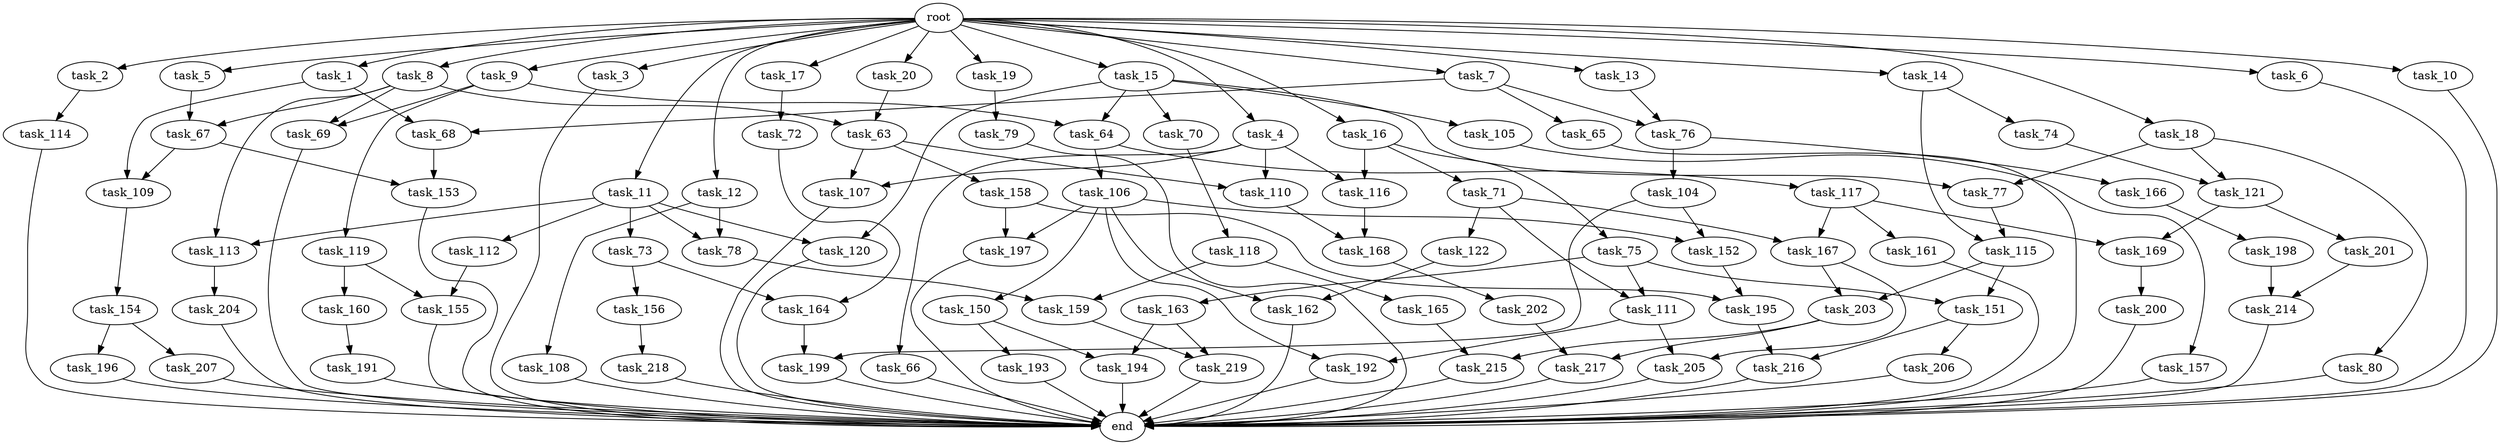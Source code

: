 digraph G {
  task_67 [size="68719476736.000000"];
  task_193 [size="54975581388.800003"];
  task_12 [size="102.400000"];
  task_201 [size="21474836480.000000"];
  task_5 [size="102.400000"];
  task_217 [size="58411555225.600006"];
  task_63 [size="83322365542.400009"];
  task_196 [size="54975581388.800003"];
  task_164 [size="58411555225.600006"];
  task_203 [size="49821620633.600006"];
  task_17 [size="102.400000"];
  task_2 [size="102.400000"];
  task_121 [size="21474836480.000000"];
  task_216 [size="140874927308.800018"];
  task_168 [size="11166914969.600000"];
  task_161 [size="3435973836.800000"];
  task_166 [size="54975581388.800003"];
  task_169 [size="24910810316.800003"];
  task_207 [size="54975581388.800003"];
  task_79 [size="85899345920.000000"];
  task_198 [size="21474836480.000000"];
  task_77 [size="62706522521.600006"];
  task_163 [size="13743895347.200001"];
  task_11 [size="102.400000"];
  task_150 [size="7730941132.800000"];
  task_167 [size="24910810316.800003"];
  task_165 [size="30923764531.200001"];
  task_154 [size="21474836480.000000"];
  task_191 [size="42090679500.800003"];
  task_64 [size="140874927308.800018"];
  task_156 [size="54975581388.800003"];
  task_104 [size="54975581388.800003"];
  root [size="0.000000"];
  task_72 [size="69578470195.199997"];
  task_69 [size="99643241267.200012"];
  task_119 [size="85899345920.000000"];
  task_74 [size="7730941132.800000"];
  task_152 [size="15461882265.600000"];
  task_114 [size="42090679500.800003"];
  task_8 [size="102.400000"];
  task_155 [size="62706522521.600006"];
  task_18 [size="102.400000"];
  task_215 [size="6871947673.600000"];
  task_109 [size="42949672960.000000"];
  task_122 [size="21474836480.000000"];
  task_194 [size="124554051584.000000"];
  task_105 [size="54975581388.800003"];
  task_106 [size="54975581388.800003"];
  task_66 [size="69578470195.199997"];
  task_206 [size="85899345920.000000"];
  task_78 [size="62706522521.600006"];
  task_214 [size="6871947673.600000"];
  task_116 [size="77309411328.000000"];
  task_199 [size="21474836480.000000"];
  task_1 [size="102.400000"];
  task_3 [size="102.400000"];
  task_200 [size="13743895347.200001"];
  task_157 [size="85899345920.000000"];
  task_75 [size="7730941132.800000"];
  task_9 [size="102.400000"];
  task_4 [size="102.400000"];
  end [size="0.000000"];
  task_111 [size="35218731827.200005"];
  task_202 [size="7730941132.800000"];
  task_117 [size="54975581388.800003"];
  task_16 [size="102.400000"];
  task_68 [size="24910810316.800003"];
  task_158 [size="3435973836.800000"];
  task_19 [size="102.400000"];
  task_159 [size="116823110451.200012"];
  task_20 [size="102.400000"];
  task_6 [size="102.400000"];
  task_160 [size="54975581388.800003"];
  task_192 [size="77309411328.000000"];
  task_112 [size="54975581388.800003"];
  task_65 [size="3435973836.800000"];
  task_115 [size="62706522521.600006"];
  task_7 [size="102.400000"];
  task_118 [size="69578470195.199997"];
  task_80 [size="7730941132.800000"];
  task_204 [size="13743895347.200001"];
  task_73 [size="54975581388.800003"];
  task_162 [size="62706522521.600006"];
  task_13 [size="102.400000"];
  task_15 [size="102.400000"];
  task_120 [size="109951162777.600006"];
  task_113 [size="68719476736.000000"];
  task_151 [size="55834574848.000000"];
  task_76 [size="45526653337.600006"];
  task_70 [size="54975581388.800003"];
  task_197 [size="77309411328.000000"];
  task_218 [size="30923764531.200001"];
  task_219 [size="124554051584.000000"];
  task_71 [size="7730941132.800000"];
  task_10 [size="102.400000"];
  task_14 [size="102.400000"];
  task_110 [size="73014444032.000000"];
  task_205 [size="77309411328.000000"];
  task_108 [size="7730941132.800000"];
  task_195 [size="77309411328.000000"];
  task_153 [size="91053306675.200012"];
  task_107 [size="73014444032.000000"];

  task_67 -> task_109 [size="209715200.000000"];
  task_67 -> task_153 [size="209715200.000000"];
  task_193 -> end [size="1.000000"];
  task_12 -> task_108 [size="75497472.000000"];
  task_12 -> task_78 [size="75497472.000000"];
  task_201 -> task_214 [size="33554432.000000"];
  task_5 -> task_67 [size="536870912.000000"];
  task_217 -> end [size="1.000000"];
  task_63 -> task_110 [size="33554432.000000"];
  task_63 -> task_107 [size="33554432.000000"];
  task_63 -> task_158 [size="33554432.000000"];
  task_196 -> end [size="1.000000"];
  task_164 -> task_199 [size="134217728.000000"];
  task_203 -> task_215 [size="33554432.000000"];
  task_203 -> task_217 [size="33554432.000000"];
  task_17 -> task_72 [size="679477248.000000"];
  task_2 -> task_114 [size="411041792.000000"];
  task_121 -> task_169 [size="209715200.000000"];
  task_121 -> task_201 [size="209715200.000000"];
  task_216 -> end [size="1.000000"];
  task_168 -> task_202 [size="75497472.000000"];
  task_161 -> end [size="1.000000"];
  task_166 -> task_198 [size="209715200.000000"];
  task_169 -> task_200 [size="134217728.000000"];
  task_207 -> end [size="1.000000"];
  task_79 -> end [size="1.000000"];
  task_198 -> task_214 [size="33554432.000000"];
  task_77 -> task_115 [size="536870912.000000"];
  task_163 -> task_219 [size="679477248.000000"];
  task_163 -> task_194 [size="679477248.000000"];
  task_11 -> task_112 [size="536870912.000000"];
  task_11 -> task_120 [size="536870912.000000"];
  task_11 -> task_78 [size="536870912.000000"];
  task_11 -> task_73 [size="536870912.000000"];
  task_11 -> task_113 [size="536870912.000000"];
  task_150 -> task_193 [size="536870912.000000"];
  task_150 -> task_194 [size="536870912.000000"];
  task_167 -> task_205 [size="75497472.000000"];
  task_167 -> task_203 [size="75497472.000000"];
  task_165 -> task_215 [size="33554432.000000"];
  task_154 -> task_196 [size="536870912.000000"];
  task_154 -> task_207 [size="536870912.000000"];
  task_191 -> end [size="1.000000"];
  task_64 -> task_106 [size="536870912.000000"];
  task_64 -> task_117 [size="536870912.000000"];
  task_156 -> task_218 [size="301989888.000000"];
  task_104 -> task_152 [size="75497472.000000"];
  task_104 -> task_199 [size="75497472.000000"];
  root -> task_7 [size="1.000000"];
  root -> task_8 [size="1.000000"];
  root -> task_20 [size="1.000000"];
  root -> task_12 [size="1.000000"];
  root -> task_18 [size="1.000000"];
  root -> task_1 [size="1.000000"];
  root -> task_3 [size="1.000000"];
  root -> task_16 [size="1.000000"];
  root -> task_19 [size="1.000000"];
  root -> task_5 [size="1.000000"];
  root -> task_10 [size="1.000000"];
  root -> task_6 [size="1.000000"];
  root -> task_17 [size="1.000000"];
  root -> task_9 [size="1.000000"];
  root -> task_11 [size="1.000000"];
  root -> task_4 [size="1.000000"];
  root -> task_13 [size="1.000000"];
  root -> task_2 [size="1.000000"];
  root -> task_14 [size="1.000000"];
  root -> task_15 [size="1.000000"];
  task_72 -> task_164 [size="33554432.000000"];
  task_69 -> end [size="1.000000"];
  task_119 -> task_160 [size="536870912.000000"];
  task_119 -> task_155 [size="536870912.000000"];
  task_74 -> task_121 [size="134217728.000000"];
  task_152 -> task_195 [size="75497472.000000"];
  task_114 -> end [size="1.000000"];
  task_8 -> task_67 [size="134217728.000000"];
  task_8 -> task_63 [size="134217728.000000"];
  task_8 -> task_69 [size="134217728.000000"];
  task_8 -> task_113 [size="134217728.000000"];
  task_155 -> end [size="1.000000"];
  task_18 -> task_121 [size="75497472.000000"];
  task_18 -> task_77 [size="75497472.000000"];
  task_18 -> task_80 [size="75497472.000000"];
  task_215 -> end [size="1.000000"];
  task_109 -> task_154 [size="209715200.000000"];
  task_122 -> task_162 [size="536870912.000000"];
  task_194 -> end [size="1.000000"];
  task_105 -> task_157 [size="838860800.000000"];
  task_106 -> task_162 [size="75497472.000000"];
  task_106 -> task_152 [size="75497472.000000"];
  task_106 -> task_150 [size="75497472.000000"];
  task_106 -> task_192 [size="75497472.000000"];
  task_106 -> task_197 [size="75497472.000000"];
  task_66 -> end [size="1.000000"];
  task_206 -> end [size="1.000000"];
  task_78 -> task_159 [size="838860800.000000"];
  task_214 -> end [size="1.000000"];
  task_116 -> task_168 [size="33554432.000000"];
  task_199 -> end [size="1.000000"];
  task_1 -> task_109 [size="209715200.000000"];
  task_1 -> task_68 [size="209715200.000000"];
  task_3 -> end [size="1.000000"];
  task_200 -> end [size="1.000000"];
  task_157 -> end [size="1.000000"];
  task_75 -> task_111 [size="134217728.000000"];
  task_75 -> task_163 [size="134217728.000000"];
  task_75 -> task_151 [size="134217728.000000"];
  task_9 -> task_64 [size="838860800.000000"];
  task_9 -> task_69 [size="838860800.000000"];
  task_9 -> task_119 [size="838860800.000000"];
  task_4 -> task_110 [size="679477248.000000"];
  task_4 -> task_116 [size="679477248.000000"];
  task_4 -> task_66 [size="679477248.000000"];
  task_4 -> task_107 [size="679477248.000000"];
  task_111 -> task_205 [size="679477248.000000"];
  task_111 -> task_192 [size="679477248.000000"];
  task_202 -> task_217 [size="536870912.000000"];
  task_117 -> task_169 [size="33554432.000000"];
  task_117 -> task_167 [size="33554432.000000"];
  task_117 -> task_161 [size="33554432.000000"];
  task_16 -> task_116 [size="75497472.000000"];
  task_16 -> task_75 [size="75497472.000000"];
  task_16 -> task_71 [size="75497472.000000"];
  task_68 -> task_153 [size="679477248.000000"];
  task_158 -> task_195 [size="679477248.000000"];
  task_158 -> task_197 [size="679477248.000000"];
  task_19 -> task_79 [size="838860800.000000"];
  task_159 -> task_219 [size="536870912.000000"];
  task_20 -> task_63 [size="679477248.000000"];
  task_6 -> end [size="1.000000"];
  task_160 -> task_191 [size="411041792.000000"];
  task_192 -> end [size="1.000000"];
  task_112 -> task_155 [size="75497472.000000"];
  task_65 -> end [size="1.000000"];
  task_115 -> task_203 [size="411041792.000000"];
  task_115 -> task_151 [size="411041792.000000"];
  task_7 -> task_65 [size="33554432.000000"];
  task_7 -> task_76 [size="33554432.000000"];
  task_7 -> task_68 [size="33554432.000000"];
  task_118 -> task_159 [size="301989888.000000"];
  task_118 -> task_165 [size="301989888.000000"];
  task_80 -> end [size="1.000000"];
  task_204 -> end [size="1.000000"];
  task_73 -> task_156 [size="536870912.000000"];
  task_73 -> task_164 [size="536870912.000000"];
  task_162 -> end [size="1.000000"];
  task_13 -> task_76 [size="411041792.000000"];
  task_15 -> task_64 [size="536870912.000000"];
  task_15 -> task_120 [size="536870912.000000"];
  task_15 -> task_77 [size="536870912.000000"];
  task_15 -> task_70 [size="536870912.000000"];
  task_15 -> task_105 [size="536870912.000000"];
  task_120 -> end [size="1.000000"];
  task_113 -> task_204 [size="134217728.000000"];
  task_151 -> task_206 [size="838860800.000000"];
  task_151 -> task_216 [size="838860800.000000"];
  task_76 -> task_104 [size="536870912.000000"];
  task_76 -> task_166 [size="536870912.000000"];
  task_70 -> task_118 [size="679477248.000000"];
  task_197 -> end [size="1.000000"];
  task_218 -> end [size="1.000000"];
  task_219 -> end [size="1.000000"];
  task_71 -> task_111 [size="209715200.000000"];
  task_71 -> task_122 [size="209715200.000000"];
  task_71 -> task_167 [size="209715200.000000"];
  task_10 -> end [size="1.000000"];
  task_14 -> task_115 [size="75497472.000000"];
  task_14 -> task_74 [size="75497472.000000"];
  task_110 -> task_168 [size="75497472.000000"];
  task_205 -> end [size="1.000000"];
  task_108 -> end [size="1.000000"];
  task_195 -> task_216 [size="536870912.000000"];
  task_153 -> end [size="1.000000"];
  task_107 -> end [size="1.000000"];
}
